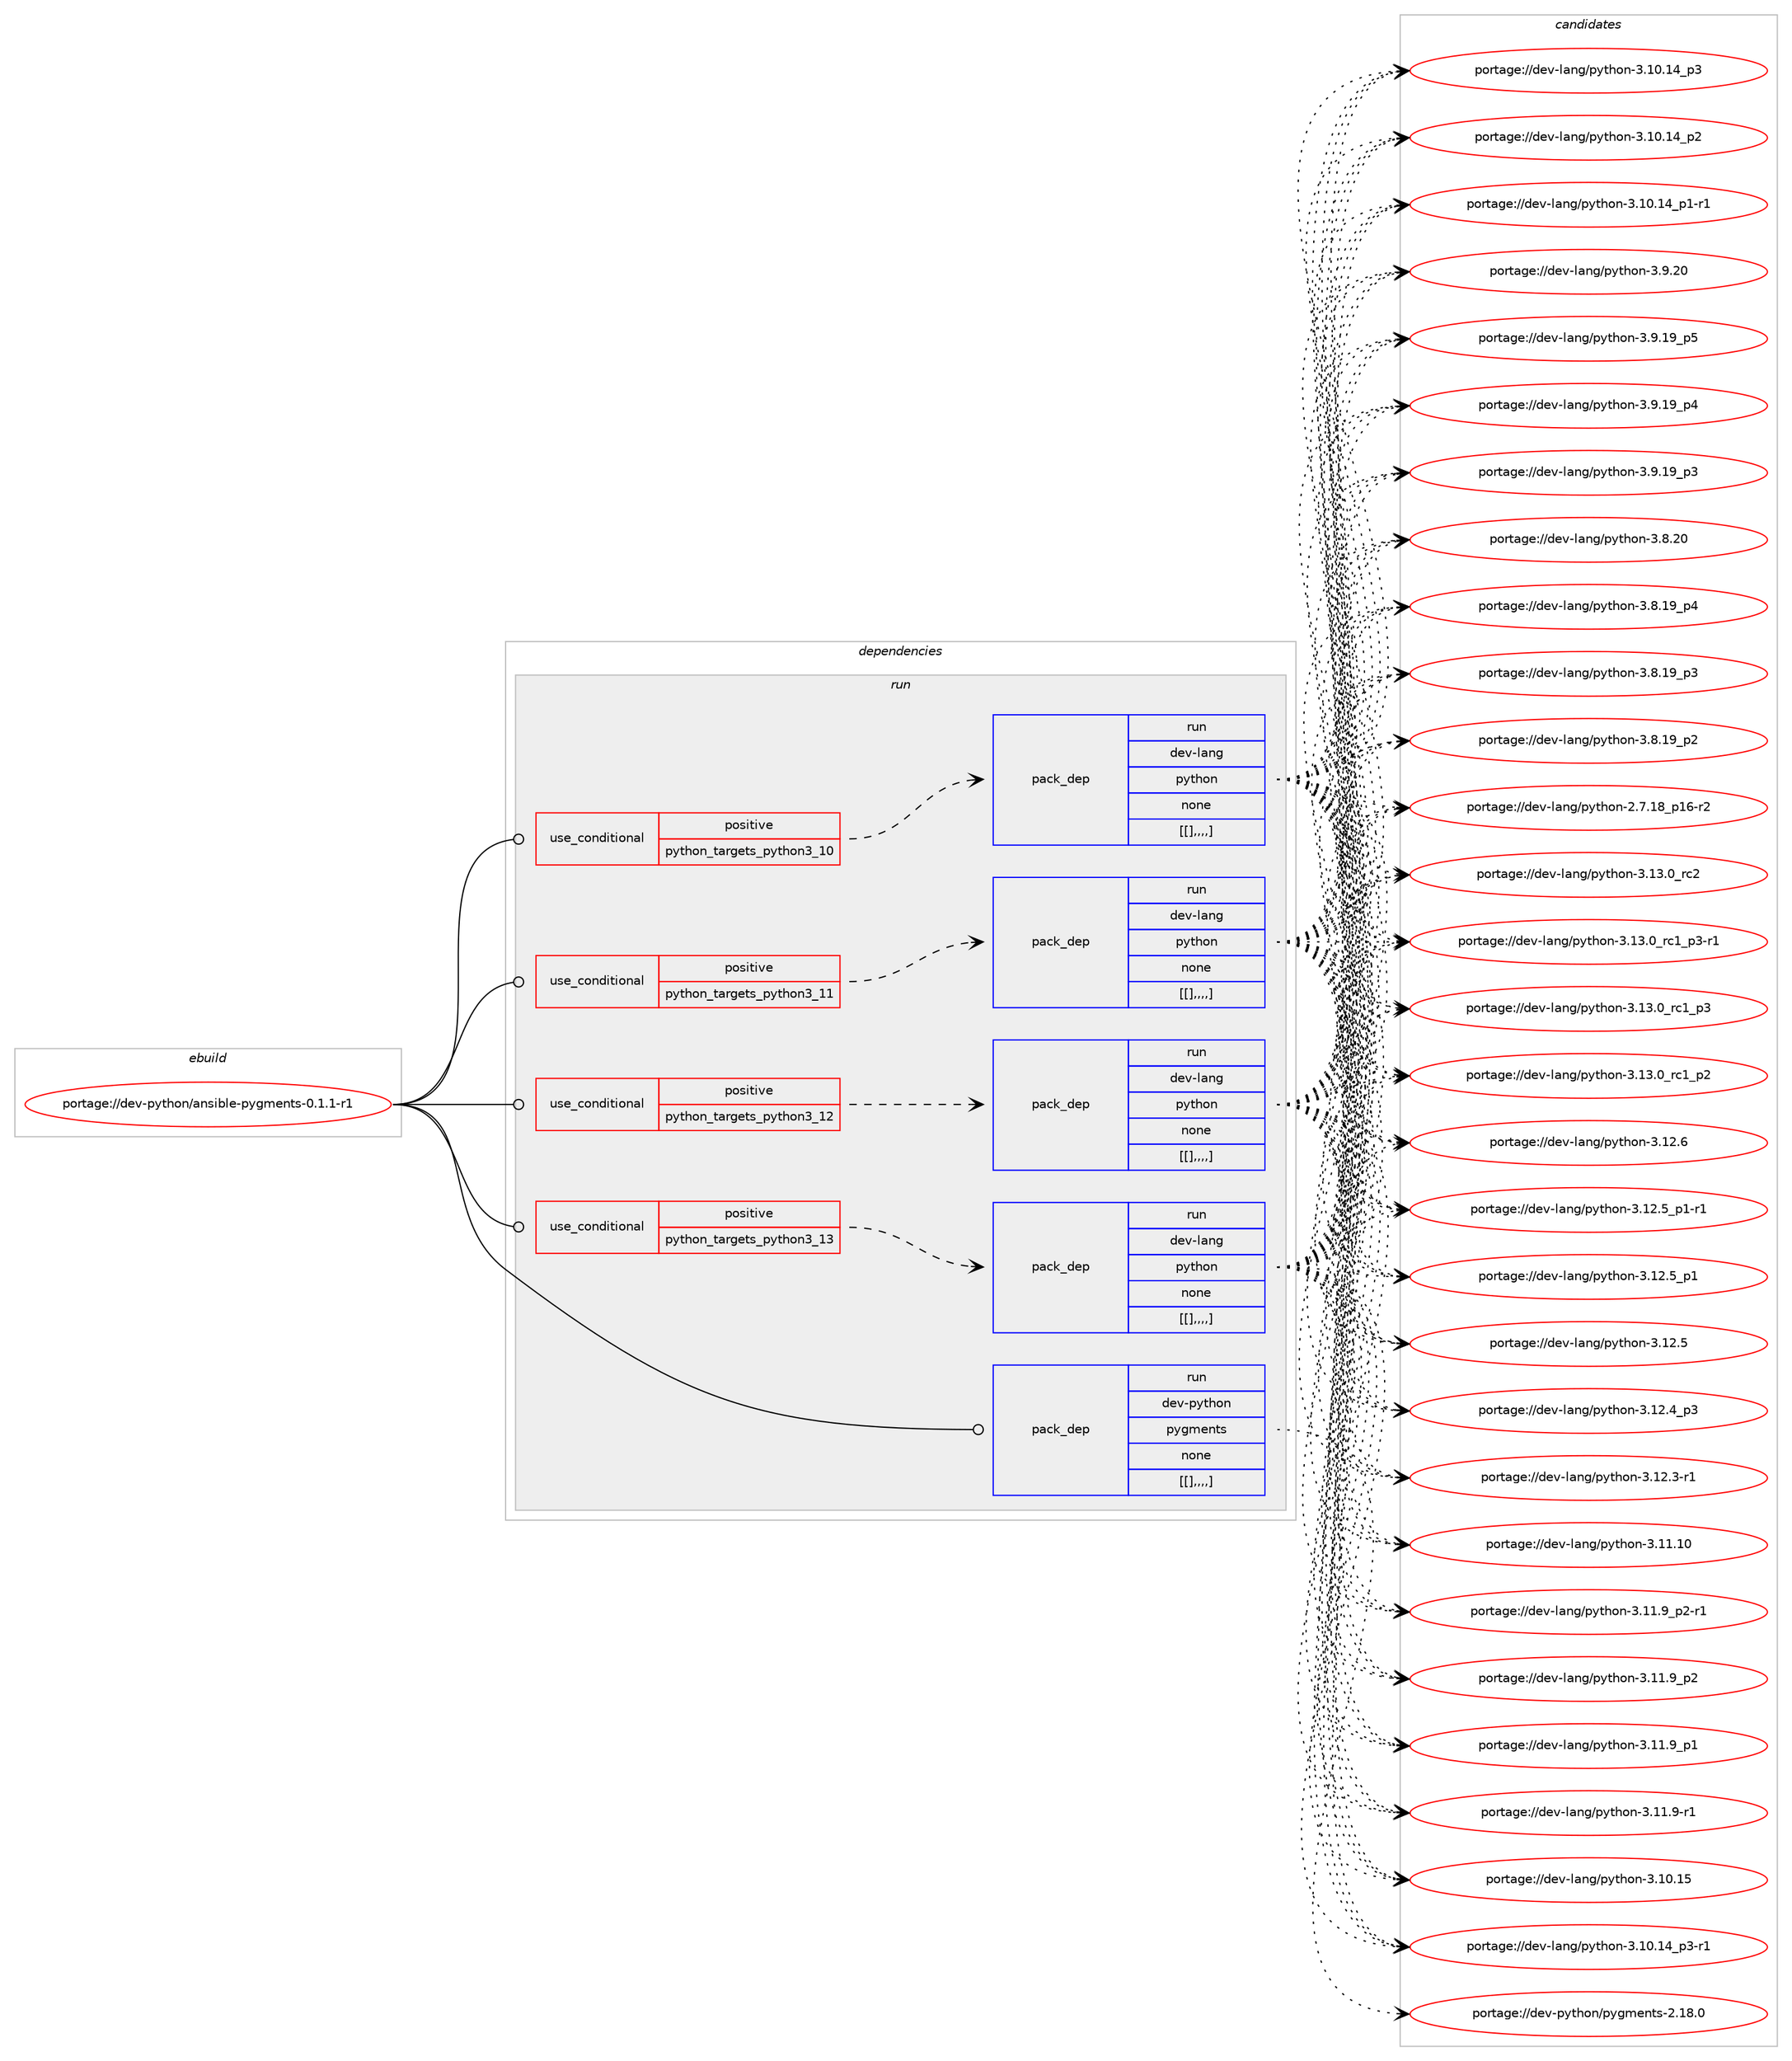 digraph prolog {

# *************
# Graph options
# *************

newrank=true;
concentrate=true;
compound=true;
graph [rankdir=LR,fontname=Helvetica,fontsize=10,ranksep=1.5];#, ranksep=2.5, nodesep=0.2];
edge  [arrowhead=vee];
node  [fontname=Helvetica,fontsize=10];

# **********
# The ebuild
# **********

subgraph cluster_leftcol {
color=gray;
label=<<i>ebuild</i>>;
id [label="portage://dev-python/ansible-pygments-0.1.1-r1", color=red, width=4, href="../dev-python/ansible-pygments-0.1.1-r1.svg"];
}

# ****************
# The dependencies
# ****************

subgraph cluster_midcol {
color=gray;
label=<<i>dependencies</i>>;
subgraph cluster_compile {
fillcolor="#eeeeee";
style=filled;
label=<<i>compile</i>>;
}
subgraph cluster_compileandrun {
fillcolor="#eeeeee";
style=filled;
label=<<i>compile and run</i>>;
}
subgraph cluster_run {
fillcolor="#eeeeee";
style=filled;
label=<<i>run</i>>;
subgraph cond31401 {
dependency142635 [label=<<TABLE BORDER="0" CELLBORDER="1" CELLSPACING="0" CELLPADDING="4"><TR><TD ROWSPAN="3" CELLPADDING="10">use_conditional</TD></TR><TR><TD>positive</TD></TR><TR><TD>python_targets_python3_10</TD></TR></TABLE>>, shape=none, color=red];
subgraph pack110021 {
dependency142636 [label=<<TABLE BORDER="0" CELLBORDER="1" CELLSPACING="0" CELLPADDING="4" WIDTH="220"><TR><TD ROWSPAN="6" CELLPADDING="30">pack_dep</TD></TR><TR><TD WIDTH="110">run</TD></TR><TR><TD>dev-lang</TD></TR><TR><TD>python</TD></TR><TR><TD>none</TD></TR><TR><TD>[[],,,,]</TD></TR></TABLE>>, shape=none, color=blue];
}
dependency142635:e -> dependency142636:w [weight=20,style="dashed",arrowhead="vee"];
}
id:e -> dependency142635:w [weight=20,style="solid",arrowhead="odot"];
subgraph cond31402 {
dependency142637 [label=<<TABLE BORDER="0" CELLBORDER="1" CELLSPACING="0" CELLPADDING="4"><TR><TD ROWSPAN="3" CELLPADDING="10">use_conditional</TD></TR><TR><TD>positive</TD></TR><TR><TD>python_targets_python3_11</TD></TR></TABLE>>, shape=none, color=red];
subgraph pack110022 {
dependency142638 [label=<<TABLE BORDER="0" CELLBORDER="1" CELLSPACING="0" CELLPADDING="4" WIDTH="220"><TR><TD ROWSPAN="6" CELLPADDING="30">pack_dep</TD></TR><TR><TD WIDTH="110">run</TD></TR><TR><TD>dev-lang</TD></TR><TR><TD>python</TD></TR><TR><TD>none</TD></TR><TR><TD>[[],,,,]</TD></TR></TABLE>>, shape=none, color=blue];
}
dependency142637:e -> dependency142638:w [weight=20,style="dashed",arrowhead="vee"];
}
id:e -> dependency142637:w [weight=20,style="solid",arrowhead="odot"];
subgraph cond31403 {
dependency142639 [label=<<TABLE BORDER="0" CELLBORDER="1" CELLSPACING="0" CELLPADDING="4"><TR><TD ROWSPAN="3" CELLPADDING="10">use_conditional</TD></TR><TR><TD>positive</TD></TR><TR><TD>python_targets_python3_12</TD></TR></TABLE>>, shape=none, color=red];
subgraph pack110023 {
dependency142640 [label=<<TABLE BORDER="0" CELLBORDER="1" CELLSPACING="0" CELLPADDING="4" WIDTH="220"><TR><TD ROWSPAN="6" CELLPADDING="30">pack_dep</TD></TR><TR><TD WIDTH="110">run</TD></TR><TR><TD>dev-lang</TD></TR><TR><TD>python</TD></TR><TR><TD>none</TD></TR><TR><TD>[[],,,,]</TD></TR></TABLE>>, shape=none, color=blue];
}
dependency142639:e -> dependency142640:w [weight=20,style="dashed",arrowhead="vee"];
}
id:e -> dependency142639:w [weight=20,style="solid",arrowhead="odot"];
subgraph cond31404 {
dependency142641 [label=<<TABLE BORDER="0" CELLBORDER="1" CELLSPACING="0" CELLPADDING="4"><TR><TD ROWSPAN="3" CELLPADDING="10">use_conditional</TD></TR><TR><TD>positive</TD></TR><TR><TD>python_targets_python3_13</TD></TR></TABLE>>, shape=none, color=red];
subgraph pack110024 {
dependency142642 [label=<<TABLE BORDER="0" CELLBORDER="1" CELLSPACING="0" CELLPADDING="4" WIDTH="220"><TR><TD ROWSPAN="6" CELLPADDING="30">pack_dep</TD></TR><TR><TD WIDTH="110">run</TD></TR><TR><TD>dev-lang</TD></TR><TR><TD>python</TD></TR><TR><TD>none</TD></TR><TR><TD>[[],,,,]</TD></TR></TABLE>>, shape=none, color=blue];
}
dependency142641:e -> dependency142642:w [weight=20,style="dashed",arrowhead="vee"];
}
id:e -> dependency142641:w [weight=20,style="solid",arrowhead="odot"];
subgraph pack110025 {
dependency142643 [label=<<TABLE BORDER="0" CELLBORDER="1" CELLSPACING="0" CELLPADDING="4" WIDTH="220"><TR><TD ROWSPAN="6" CELLPADDING="30">pack_dep</TD></TR><TR><TD WIDTH="110">run</TD></TR><TR><TD>dev-python</TD></TR><TR><TD>pygments</TD></TR><TR><TD>none</TD></TR><TR><TD>[[],,,,]</TD></TR></TABLE>>, shape=none, color=blue];
}
id:e -> dependency142643:w [weight=20,style="solid",arrowhead="odot"];
}
}

# **************
# The candidates
# **************

subgraph cluster_choices {
rank=same;
color=gray;
label=<<i>candidates</i>>;

subgraph choice110021 {
color=black;
nodesep=1;
choice10010111845108971101034711212111610411111045514649514648951149950 [label="portage://dev-lang/python-3.13.0_rc2", color=red, width=4,href="../dev-lang/python-3.13.0_rc2.svg"];
choice1001011184510897110103471121211161041111104551464951464895114994995112514511449 [label="portage://dev-lang/python-3.13.0_rc1_p3-r1", color=red, width=4,href="../dev-lang/python-3.13.0_rc1_p3-r1.svg"];
choice100101118451089711010347112121116104111110455146495146489511499499511251 [label="portage://dev-lang/python-3.13.0_rc1_p3", color=red, width=4,href="../dev-lang/python-3.13.0_rc1_p3.svg"];
choice100101118451089711010347112121116104111110455146495146489511499499511250 [label="portage://dev-lang/python-3.13.0_rc1_p2", color=red, width=4,href="../dev-lang/python-3.13.0_rc1_p2.svg"];
choice10010111845108971101034711212111610411111045514649504654 [label="portage://dev-lang/python-3.12.6", color=red, width=4,href="../dev-lang/python-3.12.6.svg"];
choice1001011184510897110103471121211161041111104551464950465395112494511449 [label="portage://dev-lang/python-3.12.5_p1-r1", color=red, width=4,href="../dev-lang/python-3.12.5_p1-r1.svg"];
choice100101118451089711010347112121116104111110455146495046539511249 [label="portage://dev-lang/python-3.12.5_p1", color=red, width=4,href="../dev-lang/python-3.12.5_p1.svg"];
choice10010111845108971101034711212111610411111045514649504653 [label="portage://dev-lang/python-3.12.5", color=red, width=4,href="../dev-lang/python-3.12.5.svg"];
choice100101118451089711010347112121116104111110455146495046529511251 [label="portage://dev-lang/python-3.12.4_p3", color=red, width=4,href="../dev-lang/python-3.12.4_p3.svg"];
choice100101118451089711010347112121116104111110455146495046514511449 [label="portage://dev-lang/python-3.12.3-r1", color=red, width=4,href="../dev-lang/python-3.12.3-r1.svg"];
choice1001011184510897110103471121211161041111104551464949464948 [label="portage://dev-lang/python-3.11.10", color=red, width=4,href="../dev-lang/python-3.11.10.svg"];
choice1001011184510897110103471121211161041111104551464949465795112504511449 [label="portage://dev-lang/python-3.11.9_p2-r1", color=red, width=4,href="../dev-lang/python-3.11.9_p2-r1.svg"];
choice100101118451089711010347112121116104111110455146494946579511250 [label="portage://dev-lang/python-3.11.9_p2", color=red, width=4,href="../dev-lang/python-3.11.9_p2.svg"];
choice100101118451089711010347112121116104111110455146494946579511249 [label="portage://dev-lang/python-3.11.9_p1", color=red, width=4,href="../dev-lang/python-3.11.9_p1.svg"];
choice100101118451089711010347112121116104111110455146494946574511449 [label="portage://dev-lang/python-3.11.9-r1", color=red, width=4,href="../dev-lang/python-3.11.9-r1.svg"];
choice1001011184510897110103471121211161041111104551464948464953 [label="portage://dev-lang/python-3.10.15", color=red, width=4,href="../dev-lang/python-3.10.15.svg"];
choice100101118451089711010347112121116104111110455146494846495295112514511449 [label="portage://dev-lang/python-3.10.14_p3-r1", color=red, width=4,href="../dev-lang/python-3.10.14_p3-r1.svg"];
choice10010111845108971101034711212111610411111045514649484649529511251 [label="portage://dev-lang/python-3.10.14_p3", color=red, width=4,href="../dev-lang/python-3.10.14_p3.svg"];
choice10010111845108971101034711212111610411111045514649484649529511250 [label="portage://dev-lang/python-3.10.14_p2", color=red, width=4,href="../dev-lang/python-3.10.14_p2.svg"];
choice100101118451089711010347112121116104111110455146494846495295112494511449 [label="portage://dev-lang/python-3.10.14_p1-r1", color=red, width=4,href="../dev-lang/python-3.10.14_p1-r1.svg"];
choice10010111845108971101034711212111610411111045514657465048 [label="portage://dev-lang/python-3.9.20", color=red, width=4,href="../dev-lang/python-3.9.20.svg"];
choice100101118451089711010347112121116104111110455146574649579511253 [label="portage://dev-lang/python-3.9.19_p5", color=red, width=4,href="../dev-lang/python-3.9.19_p5.svg"];
choice100101118451089711010347112121116104111110455146574649579511252 [label="portage://dev-lang/python-3.9.19_p4", color=red, width=4,href="../dev-lang/python-3.9.19_p4.svg"];
choice100101118451089711010347112121116104111110455146574649579511251 [label="portage://dev-lang/python-3.9.19_p3", color=red, width=4,href="../dev-lang/python-3.9.19_p3.svg"];
choice10010111845108971101034711212111610411111045514656465048 [label="portage://dev-lang/python-3.8.20", color=red, width=4,href="../dev-lang/python-3.8.20.svg"];
choice100101118451089711010347112121116104111110455146564649579511252 [label="portage://dev-lang/python-3.8.19_p4", color=red, width=4,href="../dev-lang/python-3.8.19_p4.svg"];
choice100101118451089711010347112121116104111110455146564649579511251 [label="portage://dev-lang/python-3.8.19_p3", color=red, width=4,href="../dev-lang/python-3.8.19_p3.svg"];
choice100101118451089711010347112121116104111110455146564649579511250 [label="portage://dev-lang/python-3.8.19_p2", color=red, width=4,href="../dev-lang/python-3.8.19_p2.svg"];
choice100101118451089711010347112121116104111110455046554649569511249544511450 [label="portage://dev-lang/python-2.7.18_p16-r2", color=red, width=4,href="../dev-lang/python-2.7.18_p16-r2.svg"];
dependency142636:e -> choice10010111845108971101034711212111610411111045514649514648951149950:w [style=dotted,weight="100"];
dependency142636:e -> choice1001011184510897110103471121211161041111104551464951464895114994995112514511449:w [style=dotted,weight="100"];
dependency142636:e -> choice100101118451089711010347112121116104111110455146495146489511499499511251:w [style=dotted,weight="100"];
dependency142636:e -> choice100101118451089711010347112121116104111110455146495146489511499499511250:w [style=dotted,weight="100"];
dependency142636:e -> choice10010111845108971101034711212111610411111045514649504654:w [style=dotted,weight="100"];
dependency142636:e -> choice1001011184510897110103471121211161041111104551464950465395112494511449:w [style=dotted,weight="100"];
dependency142636:e -> choice100101118451089711010347112121116104111110455146495046539511249:w [style=dotted,weight="100"];
dependency142636:e -> choice10010111845108971101034711212111610411111045514649504653:w [style=dotted,weight="100"];
dependency142636:e -> choice100101118451089711010347112121116104111110455146495046529511251:w [style=dotted,weight="100"];
dependency142636:e -> choice100101118451089711010347112121116104111110455146495046514511449:w [style=dotted,weight="100"];
dependency142636:e -> choice1001011184510897110103471121211161041111104551464949464948:w [style=dotted,weight="100"];
dependency142636:e -> choice1001011184510897110103471121211161041111104551464949465795112504511449:w [style=dotted,weight="100"];
dependency142636:e -> choice100101118451089711010347112121116104111110455146494946579511250:w [style=dotted,weight="100"];
dependency142636:e -> choice100101118451089711010347112121116104111110455146494946579511249:w [style=dotted,weight="100"];
dependency142636:e -> choice100101118451089711010347112121116104111110455146494946574511449:w [style=dotted,weight="100"];
dependency142636:e -> choice1001011184510897110103471121211161041111104551464948464953:w [style=dotted,weight="100"];
dependency142636:e -> choice100101118451089711010347112121116104111110455146494846495295112514511449:w [style=dotted,weight="100"];
dependency142636:e -> choice10010111845108971101034711212111610411111045514649484649529511251:w [style=dotted,weight="100"];
dependency142636:e -> choice10010111845108971101034711212111610411111045514649484649529511250:w [style=dotted,weight="100"];
dependency142636:e -> choice100101118451089711010347112121116104111110455146494846495295112494511449:w [style=dotted,weight="100"];
dependency142636:e -> choice10010111845108971101034711212111610411111045514657465048:w [style=dotted,weight="100"];
dependency142636:e -> choice100101118451089711010347112121116104111110455146574649579511253:w [style=dotted,weight="100"];
dependency142636:e -> choice100101118451089711010347112121116104111110455146574649579511252:w [style=dotted,weight="100"];
dependency142636:e -> choice100101118451089711010347112121116104111110455146574649579511251:w [style=dotted,weight="100"];
dependency142636:e -> choice10010111845108971101034711212111610411111045514656465048:w [style=dotted,weight="100"];
dependency142636:e -> choice100101118451089711010347112121116104111110455146564649579511252:w [style=dotted,weight="100"];
dependency142636:e -> choice100101118451089711010347112121116104111110455146564649579511251:w [style=dotted,weight="100"];
dependency142636:e -> choice100101118451089711010347112121116104111110455146564649579511250:w [style=dotted,weight="100"];
dependency142636:e -> choice100101118451089711010347112121116104111110455046554649569511249544511450:w [style=dotted,weight="100"];
}
subgraph choice110022 {
color=black;
nodesep=1;
choice10010111845108971101034711212111610411111045514649514648951149950 [label="portage://dev-lang/python-3.13.0_rc2", color=red, width=4,href="../dev-lang/python-3.13.0_rc2.svg"];
choice1001011184510897110103471121211161041111104551464951464895114994995112514511449 [label="portage://dev-lang/python-3.13.0_rc1_p3-r1", color=red, width=4,href="../dev-lang/python-3.13.0_rc1_p3-r1.svg"];
choice100101118451089711010347112121116104111110455146495146489511499499511251 [label="portage://dev-lang/python-3.13.0_rc1_p3", color=red, width=4,href="../dev-lang/python-3.13.0_rc1_p3.svg"];
choice100101118451089711010347112121116104111110455146495146489511499499511250 [label="portage://dev-lang/python-3.13.0_rc1_p2", color=red, width=4,href="../dev-lang/python-3.13.0_rc1_p2.svg"];
choice10010111845108971101034711212111610411111045514649504654 [label="portage://dev-lang/python-3.12.6", color=red, width=4,href="../dev-lang/python-3.12.6.svg"];
choice1001011184510897110103471121211161041111104551464950465395112494511449 [label="portage://dev-lang/python-3.12.5_p1-r1", color=red, width=4,href="../dev-lang/python-3.12.5_p1-r1.svg"];
choice100101118451089711010347112121116104111110455146495046539511249 [label="portage://dev-lang/python-3.12.5_p1", color=red, width=4,href="../dev-lang/python-3.12.5_p1.svg"];
choice10010111845108971101034711212111610411111045514649504653 [label="portage://dev-lang/python-3.12.5", color=red, width=4,href="../dev-lang/python-3.12.5.svg"];
choice100101118451089711010347112121116104111110455146495046529511251 [label="portage://dev-lang/python-3.12.4_p3", color=red, width=4,href="../dev-lang/python-3.12.4_p3.svg"];
choice100101118451089711010347112121116104111110455146495046514511449 [label="portage://dev-lang/python-3.12.3-r1", color=red, width=4,href="../dev-lang/python-3.12.3-r1.svg"];
choice1001011184510897110103471121211161041111104551464949464948 [label="portage://dev-lang/python-3.11.10", color=red, width=4,href="../dev-lang/python-3.11.10.svg"];
choice1001011184510897110103471121211161041111104551464949465795112504511449 [label="portage://dev-lang/python-3.11.9_p2-r1", color=red, width=4,href="../dev-lang/python-3.11.9_p2-r1.svg"];
choice100101118451089711010347112121116104111110455146494946579511250 [label="portage://dev-lang/python-3.11.9_p2", color=red, width=4,href="../dev-lang/python-3.11.9_p2.svg"];
choice100101118451089711010347112121116104111110455146494946579511249 [label="portage://dev-lang/python-3.11.9_p1", color=red, width=4,href="../dev-lang/python-3.11.9_p1.svg"];
choice100101118451089711010347112121116104111110455146494946574511449 [label="portage://dev-lang/python-3.11.9-r1", color=red, width=4,href="../dev-lang/python-3.11.9-r1.svg"];
choice1001011184510897110103471121211161041111104551464948464953 [label="portage://dev-lang/python-3.10.15", color=red, width=4,href="../dev-lang/python-3.10.15.svg"];
choice100101118451089711010347112121116104111110455146494846495295112514511449 [label="portage://dev-lang/python-3.10.14_p3-r1", color=red, width=4,href="../dev-lang/python-3.10.14_p3-r1.svg"];
choice10010111845108971101034711212111610411111045514649484649529511251 [label="portage://dev-lang/python-3.10.14_p3", color=red, width=4,href="../dev-lang/python-3.10.14_p3.svg"];
choice10010111845108971101034711212111610411111045514649484649529511250 [label="portage://dev-lang/python-3.10.14_p2", color=red, width=4,href="../dev-lang/python-3.10.14_p2.svg"];
choice100101118451089711010347112121116104111110455146494846495295112494511449 [label="portage://dev-lang/python-3.10.14_p1-r1", color=red, width=4,href="../dev-lang/python-3.10.14_p1-r1.svg"];
choice10010111845108971101034711212111610411111045514657465048 [label="portage://dev-lang/python-3.9.20", color=red, width=4,href="../dev-lang/python-3.9.20.svg"];
choice100101118451089711010347112121116104111110455146574649579511253 [label="portage://dev-lang/python-3.9.19_p5", color=red, width=4,href="../dev-lang/python-3.9.19_p5.svg"];
choice100101118451089711010347112121116104111110455146574649579511252 [label="portage://dev-lang/python-3.9.19_p4", color=red, width=4,href="../dev-lang/python-3.9.19_p4.svg"];
choice100101118451089711010347112121116104111110455146574649579511251 [label="portage://dev-lang/python-3.9.19_p3", color=red, width=4,href="../dev-lang/python-3.9.19_p3.svg"];
choice10010111845108971101034711212111610411111045514656465048 [label="portage://dev-lang/python-3.8.20", color=red, width=4,href="../dev-lang/python-3.8.20.svg"];
choice100101118451089711010347112121116104111110455146564649579511252 [label="portage://dev-lang/python-3.8.19_p4", color=red, width=4,href="../dev-lang/python-3.8.19_p4.svg"];
choice100101118451089711010347112121116104111110455146564649579511251 [label="portage://dev-lang/python-3.8.19_p3", color=red, width=4,href="../dev-lang/python-3.8.19_p3.svg"];
choice100101118451089711010347112121116104111110455146564649579511250 [label="portage://dev-lang/python-3.8.19_p2", color=red, width=4,href="../dev-lang/python-3.8.19_p2.svg"];
choice100101118451089711010347112121116104111110455046554649569511249544511450 [label="portage://dev-lang/python-2.7.18_p16-r2", color=red, width=4,href="../dev-lang/python-2.7.18_p16-r2.svg"];
dependency142638:e -> choice10010111845108971101034711212111610411111045514649514648951149950:w [style=dotted,weight="100"];
dependency142638:e -> choice1001011184510897110103471121211161041111104551464951464895114994995112514511449:w [style=dotted,weight="100"];
dependency142638:e -> choice100101118451089711010347112121116104111110455146495146489511499499511251:w [style=dotted,weight="100"];
dependency142638:e -> choice100101118451089711010347112121116104111110455146495146489511499499511250:w [style=dotted,weight="100"];
dependency142638:e -> choice10010111845108971101034711212111610411111045514649504654:w [style=dotted,weight="100"];
dependency142638:e -> choice1001011184510897110103471121211161041111104551464950465395112494511449:w [style=dotted,weight="100"];
dependency142638:e -> choice100101118451089711010347112121116104111110455146495046539511249:w [style=dotted,weight="100"];
dependency142638:e -> choice10010111845108971101034711212111610411111045514649504653:w [style=dotted,weight="100"];
dependency142638:e -> choice100101118451089711010347112121116104111110455146495046529511251:w [style=dotted,weight="100"];
dependency142638:e -> choice100101118451089711010347112121116104111110455146495046514511449:w [style=dotted,weight="100"];
dependency142638:e -> choice1001011184510897110103471121211161041111104551464949464948:w [style=dotted,weight="100"];
dependency142638:e -> choice1001011184510897110103471121211161041111104551464949465795112504511449:w [style=dotted,weight="100"];
dependency142638:e -> choice100101118451089711010347112121116104111110455146494946579511250:w [style=dotted,weight="100"];
dependency142638:e -> choice100101118451089711010347112121116104111110455146494946579511249:w [style=dotted,weight="100"];
dependency142638:e -> choice100101118451089711010347112121116104111110455146494946574511449:w [style=dotted,weight="100"];
dependency142638:e -> choice1001011184510897110103471121211161041111104551464948464953:w [style=dotted,weight="100"];
dependency142638:e -> choice100101118451089711010347112121116104111110455146494846495295112514511449:w [style=dotted,weight="100"];
dependency142638:e -> choice10010111845108971101034711212111610411111045514649484649529511251:w [style=dotted,weight="100"];
dependency142638:e -> choice10010111845108971101034711212111610411111045514649484649529511250:w [style=dotted,weight="100"];
dependency142638:e -> choice100101118451089711010347112121116104111110455146494846495295112494511449:w [style=dotted,weight="100"];
dependency142638:e -> choice10010111845108971101034711212111610411111045514657465048:w [style=dotted,weight="100"];
dependency142638:e -> choice100101118451089711010347112121116104111110455146574649579511253:w [style=dotted,weight="100"];
dependency142638:e -> choice100101118451089711010347112121116104111110455146574649579511252:w [style=dotted,weight="100"];
dependency142638:e -> choice100101118451089711010347112121116104111110455146574649579511251:w [style=dotted,weight="100"];
dependency142638:e -> choice10010111845108971101034711212111610411111045514656465048:w [style=dotted,weight="100"];
dependency142638:e -> choice100101118451089711010347112121116104111110455146564649579511252:w [style=dotted,weight="100"];
dependency142638:e -> choice100101118451089711010347112121116104111110455146564649579511251:w [style=dotted,weight="100"];
dependency142638:e -> choice100101118451089711010347112121116104111110455146564649579511250:w [style=dotted,weight="100"];
dependency142638:e -> choice100101118451089711010347112121116104111110455046554649569511249544511450:w [style=dotted,weight="100"];
}
subgraph choice110023 {
color=black;
nodesep=1;
choice10010111845108971101034711212111610411111045514649514648951149950 [label="portage://dev-lang/python-3.13.0_rc2", color=red, width=4,href="../dev-lang/python-3.13.0_rc2.svg"];
choice1001011184510897110103471121211161041111104551464951464895114994995112514511449 [label="portage://dev-lang/python-3.13.0_rc1_p3-r1", color=red, width=4,href="../dev-lang/python-3.13.0_rc1_p3-r1.svg"];
choice100101118451089711010347112121116104111110455146495146489511499499511251 [label="portage://dev-lang/python-3.13.0_rc1_p3", color=red, width=4,href="../dev-lang/python-3.13.0_rc1_p3.svg"];
choice100101118451089711010347112121116104111110455146495146489511499499511250 [label="portage://dev-lang/python-3.13.0_rc1_p2", color=red, width=4,href="../dev-lang/python-3.13.0_rc1_p2.svg"];
choice10010111845108971101034711212111610411111045514649504654 [label="portage://dev-lang/python-3.12.6", color=red, width=4,href="../dev-lang/python-3.12.6.svg"];
choice1001011184510897110103471121211161041111104551464950465395112494511449 [label="portage://dev-lang/python-3.12.5_p1-r1", color=red, width=4,href="../dev-lang/python-3.12.5_p1-r1.svg"];
choice100101118451089711010347112121116104111110455146495046539511249 [label="portage://dev-lang/python-3.12.5_p1", color=red, width=4,href="../dev-lang/python-3.12.5_p1.svg"];
choice10010111845108971101034711212111610411111045514649504653 [label="portage://dev-lang/python-3.12.5", color=red, width=4,href="../dev-lang/python-3.12.5.svg"];
choice100101118451089711010347112121116104111110455146495046529511251 [label="portage://dev-lang/python-3.12.4_p3", color=red, width=4,href="../dev-lang/python-3.12.4_p3.svg"];
choice100101118451089711010347112121116104111110455146495046514511449 [label="portage://dev-lang/python-3.12.3-r1", color=red, width=4,href="../dev-lang/python-3.12.3-r1.svg"];
choice1001011184510897110103471121211161041111104551464949464948 [label="portage://dev-lang/python-3.11.10", color=red, width=4,href="../dev-lang/python-3.11.10.svg"];
choice1001011184510897110103471121211161041111104551464949465795112504511449 [label="portage://dev-lang/python-3.11.9_p2-r1", color=red, width=4,href="../dev-lang/python-3.11.9_p2-r1.svg"];
choice100101118451089711010347112121116104111110455146494946579511250 [label="portage://dev-lang/python-3.11.9_p2", color=red, width=4,href="../dev-lang/python-3.11.9_p2.svg"];
choice100101118451089711010347112121116104111110455146494946579511249 [label="portage://dev-lang/python-3.11.9_p1", color=red, width=4,href="../dev-lang/python-3.11.9_p1.svg"];
choice100101118451089711010347112121116104111110455146494946574511449 [label="portage://dev-lang/python-3.11.9-r1", color=red, width=4,href="../dev-lang/python-3.11.9-r1.svg"];
choice1001011184510897110103471121211161041111104551464948464953 [label="portage://dev-lang/python-3.10.15", color=red, width=4,href="../dev-lang/python-3.10.15.svg"];
choice100101118451089711010347112121116104111110455146494846495295112514511449 [label="portage://dev-lang/python-3.10.14_p3-r1", color=red, width=4,href="../dev-lang/python-3.10.14_p3-r1.svg"];
choice10010111845108971101034711212111610411111045514649484649529511251 [label="portage://dev-lang/python-3.10.14_p3", color=red, width=4,href="../dev-lang/python-3.10.14_p3.svg"];
choice10010111845108971101034711212111610411111045514649484649529511250 [label="portage://dev-lang/python-3.10.14_p2", color=red, width=4,href="../dev-lang/python-3.10.14_p2.svg"];
choice100101118451089711010347112121116104111110455146494846495295112494511449 [label="portage://dev-lang/python-3.10.14_p1-r1", color=red, width=4,href="../dev-lang/python-3.10.14_p1-r1.svg"];
choice10010111845108971101034711212111610411111045514657465048 [label="portage://dev-lang/python-3.9.20", color=red, width=4,href="../dev-lang/python-3.9.20.svg"];
choice100101118451089711010347112121116104111110455146574649579511253 [label="portage://dev-lang/python-3.9.19_p5", color=red, width=4,href="../dev-lang/python-3.9.19_p5.svg"];
choice100101118451089711010347112121116104111110455146574649579511252 [label="portage://dev-lang/python-3.9.19_p4", color=red, width=4,href="../dev-lang/python-3.9.19_p4.svg"];
choice100101118451089711010347112121116104111110455146574649579511251 [label="portage://dev-lang/python-3.9.19_p3", color=red, width=4,href="../dev-lang/python-3.9.19_p3.svg"];
choice10010111845108971101034711212111610411111045514656465048 [label="portage://dev-lang/python-3.8.20", color=red, width=4,href="../dev-lang/python-3.8.20.svg"];
choice100101118451089711010347112121116104111110455146564649579511252 [label="portage://dev-lang/python-3.8.19_p4", color=red, width=4,href="../dev-lang/python-3.8.19_p4.svg"];
choice100101118451089711010347112121116104111110455146564649579511251 [label="portage://dev-lang/python-3.8.19_p3", color=red, width=4,href="../dev-lang/python-3.8.19_p3.svg"];
choice100101118451089711010347112121116104111110455146564649579511250 [label="portage://dev-lang/python-3.8.19_p2", color=red, width=4,href="../dev-lang/python-3.8.19_p2.svg"];
choice100101118451089711010347112121116104111110455046554649569511249544511450 [label="portage://dev-lang/python-2.7.18_p16-r2", color=red, width=4,href="../dev-lang/python-2.7.18_p16-r2.svg"];
dependency142640:e -> choice10010111845108971101034711212111610411111045514649514648951149950:w [style=dotted,weight="100"];
dependency142640:e -> choice1001011184510897110103471121211161041111104551464951464895114994995112514511449:w [style=dotted,weight="100"];
dependency142640:e -> choice100101118451089711010347112121116104111110455146495146489511499499511251:w [style=dotted,weight="100"];
dependency142640:e -> choice100101118451089711010347112121116104111110455146495146489511499499511250:w [style=dotted,weight="100"];
dependency142640:e -> choice10010111845108971101034711212111610411111045514649504654:w [style=dotted,weight="100"];
dependency142640:e -> choice1001011184510897110103471121211161041111104551464950465395112494511449:w [style=dotted,weight="100"];
dependency142640:e -> choice100101118451089711010347112121116104111110455146495046539511249:w [style=dotted,weight="100"];
dependency142640:e -> choice10010111845108971101034711212111610411111045514649504653:w [style=dotted,weight="100"];
dependency142640:e -> choice100101118451089711010347112121116104111110455146495046529511251:w [style=dotted,weight="100"];
dependency142640:e -> choice100101118451089711010347112121116104111110455146495046514511449:w [style=dotted,weight="100"];
dependency142640:e -> choice1001011184510897110103471121211161041111104551464949464948:w [style=dotted,weight="100"];
dependency142640:e -> choice1001011184510897110103471121211161041111104551464949465795112504511449:w [style=dotted,weight="100"];
dependency142640:e -> choice100101118451089711010347112121116104111110455146494946579511250:w [style=dotted,weight="100"];
dependency142640:e -> choice100101118451089711010347112121116104111110455146494946579511249:w [style=dotted,weight="100"];
dependency142640:e -> choice100101118451089711010347112121116104111110455146494946574511449:w [style=dotted,weight="100"];
dependency142640:e -> choice1001011184510897110103471121211161041111104551464948464953:w [style=dotted,weight="100"];
dependency142640:e -> choice100101118451089711010347112121116104111110455146494846495295112514511449:w [style=dotted,weight="100"];
dependency142640:e -> choice10010111845108971101034711212111610411111045514649484649529511251:w [style=dotted,weight="100"];
dependency142640:e -> choice10010111845108971101034711212111610411111045514649484649529511250:w [style=dotted,weight="100"];
dependency142640:e -> choice100101118451089711010347112121116104111110455146494846495295112494511449:w [style=dotted,weight="100"];
dependency142640:e -> choice10010111845108971101034711212111610411111045514657465048:w [style=dotted,weight="100"];
dependency142640:e -> choice100101118451089711010347112121116104111110455146574649579511253:w [style=dotted,weight="100"];
dependency142640:e -> choice100101118451089711010347112121116104111110455146574649579511252:w [style=dotted,weight="100"];
dependency142640:e -> choice100101118451089711010347112121116104111110455146574649579511251:w [style=dotted,weight="100"];
dependency142640:e -> choice10010111845108971101034711212111610411111045514656465048:w [style=dotted,weight="100"];
dependency142640:e -> choice100101118451089711010347112121116104111110455146564649579511252:w [style=dotted,weight="100"];
dependency142640:e -> choice100101118451089711010347112121116104111110455146564649579511251:w [style=dotted,weight="100"];
dependency142640:e -> choice100101118451089711010347112121116104111110455146564649579511250:w [style=dotted,weight="100"];
dependency142640:e -> choice100101118451089711010347112121116104111110455046554649569511249544511450:w [style=dotted,weight="100"];
}
subgraph choice110024 {
color=black;
nodesep=1;
choice10010111845108971101034711212111610411111045514649514648951149950 [label="portage://dev-lang/python-3.13.0_rc2", color=red, width=4,href="../dev-lang/python-3.13.0_rc2.svg"];
choice1001011184510897110103471121211161041111104551464951464895114994995112514511449 [label="portage://dev-lang/python-3.13.0_rc1_p3-r1", color=red, width=4,href="../dev-lang/python-3.13.0_rc1_p3-r1.svg"];
choice100101118451089711010347112121116104111110455146495146489511499499511251 [label="portage://dev-lang/python-3.13.0_rc1_p3", color=red, width=4,href="../dev-lang/python-3.13.0_rc1_p3.svg"];
choice100101118451089711010347112121116104111110455146495146489511499499511250 [label="portage://dev-lang/python-3.13.0_rc1_p2", color=red, width=4,href="../dev-lang/python-3.13.0_rc1_p2.svg"];
choice10010111845108971101034711212111610411111045514649504654 [label="portage://dev-lang/python-3.12.6", color=red, width=4,href="../dev-lang/python-3.12.6.svg"];
choice1001011184510897110103471121211161041111104551464950465395112494511449 [label="portage://dev-lang/python-3.12.5_p1-r1", color=red, width=4,href="../dev-lang/python-3.12.5_p1-r1.svg"];
choice100101118451089711010347112121116104111110455146495046539511249 [label="portage://dev-lang/python-3.12.5_p1", color=red, width=4,href="../dev-lang/python-3.12.5_p1.svg"];
choice10010111845108971101034711212111610411111045514649504653 [label="portage://dev-lang/python-3.12.5", color=red, width=4,href="../dev-lang/python-3.12.5.svg"];
choice100101118451089711010347112121116104111110455146495046529511251 [label="portage://dev-lang/python-3.12.4_p3", color=red, width=4,href="../dev-lang/python-3.12.4_p3.svg"];
choice100101118451089711010347112121116104111110455146495046514511449 [label="portage://dev-lang/python-3.12.3-r1", color=red, width=4,href="../dev-lang/python-3.12.3-r1.svg"];
choice1001011184510897110103471121211161041111104551464949464948 [label="portage://dev-lang/python-3.11.10", color=red, width=4,href="../dev-lang/python-3.11.10.svg"];
choice1001011184510897110103471121211161041111104551464949465795112504511449 [label="portage://dev-lang/python-3.11.9_p2-r1", color=red, width=4,href="../dev-lang/python-3.11.9_p2-r1.svg"];
choice100101118451089711010347112121116104111110455146494946579511250 [label="portage://dev-lang/python-3.11.9_p2", color=red, width=4,href="../dev-lang/python-3.11.9_p2.svg"];
choice100101118451089711010347112121116104111110455146494946579511249 [label="portage://dev-lang/python-3.11.9_p1", color=red, width=4,href="../dev-lang/python-3.11.9_p1.svg"];
choice100101118451089711010347112121116104111110455146494946574511449 [label="portage://dev-lang/python-3.11.9-r1", color=red, width=4,href="../dev-lang/python-3.11.9-r1.svg"];
choice1001011184510897110103471121211161041111104551464948464953 [label="portage://dev-lang/python-3.10.15", color=red, width=4,href="../dev-lang/python-3.10.15.svg"];
choice100101118451089711010347112121116104111110455146494846495295112514511449 [label="portage://dev-lang/python-3.10.14_p3-r1", color=red, width=4,href="../dev-lang/python-3.10.14_p3-r1.svg"];
choice10010111845108971101034711212111610411111045514649484649529511251 [label="portage://dev-lang/python-3.10.14_p3", color=red, width=4,href="../dev-lang/python-3.10.14_p3.svg"];
choice10010111845108971101034711212111610411111045514649484649529511250 [label="portage://dev-lang/python-3.10.14_p2", color=red, width=4,href="../dev-lang/python-3.10.14_p2.svg"];
choice100101118451089711010347112121116104111110455146494846495295112494511449 [label="portage://dev-lang/python-3.10.14_p1-r1", color=red, width=4,href="../dev-lang/python-3.10.14_p1-r1.svg"];
choice10010111845108971101034711212111610411111045514657465048 [label="portage://dev-lang/python-3.9.20", color=red, width=4,href="../dev-lang/python-3.9.20.svg"];
choice100101118451089711010347112121116104111110455146574649579511253 [label="portage://dev-lang/python-3.9.19_p5", color=red, width=4,href="../dev-lang/python-3.9.19_p5.svg"];
choice100101118451089711010347112121116104111110455146574649579511252 [label="portage://dev-lang/python-3.9.19_p4", color=red, width=4,href="../dev-lang/python-3.9.19_p4.svg"];
choice100101118451089711010347112121116104111110455146574649579511251 [label="portage://dev-lang/python-3.9.19_p3", color=red, width=4,href="../dev-lang/python-3.9.19_p3.svg"];
choice10010111845108971101034711212111610411111045514656465048 [label="portage://dev-lang/python-3.8.20", color=red, width=4,href="../dev-lang/python-3.8.20.svg"];
choice100101118451089711010347112121116104111110455146564649579511252 [label="portage://dev-lang/python-3.8.19_p4", color=red, width=4,href="../dev-lang/python-3.8.19_p4.svg"];
choice100101118451089711010347112121116104111110455146564649579511251 [label="portage://dev-lang/python-3.8.19_p3", color=red, width=4,href="../dev-lang/python-3.8.19_p3.svg"];
choice100101118451089711010347112121116104111110455146564649579511250 [label="portage://dev-lang/python-3.8.19_p2", color=red, width=4,href="../dev-lang/python-3.8.19_p2.svg"];
choice100101118451089711010347112121116104111110455046554649569511249544511450 [label="portage://dev-lang/python-2.7.18_p16-r2", color=red, width=4,href="../dev-lang/python-2.7.18_p16-r2.svg"];
dependency142642:e -> choice10010111845108971101034711212111610411111045514649514648951149950:w [style=dotted,weight="100"];
dependency142642:e -> choice1001011184510897110103471121211161041111104551464951464895114994995112514511449:w [style=dotted,weight="100"];
dependency142642:e -> choice100101118451089711010347112121116104111110455146495146489511499499511251:w [style=dotted,weight="100"];
dependency142642:e -> choice100101118451089711010347112121116104111110455146495146489511499499511250:w [style=dotted,weight="100"];
dependency142642:e -> choice10010111845108971101034711212111610411111045514649504654:w [style=dotted,weight="100"];
dependency142642:e -> choice1001011184510897110103471121211161041111104551464950465395112494511449:w [style=dotted,weight="100"];
dependency142642:e -> choice100101118451089711010347112121116104111110455146495046539511249:w [style=dotted,weight="100"];
dependency142642:e -> choice10010111845108971101034711212111610411111045514649504653:w [style=dotted,weight="100"];
dependency142642:e -> choice100101118451089711010347112121116104111110455146495046529511251:w [style=dotted,weight="100"];
dependency142642:e -> choice100101118451089711010347112121116104111110455146495046514511449:w [style=dotted,weight="100"];
dependency142642:e -> choice1001011184510897110103471121211161041111104551464949464948:w [style=dotted,weight="100"];
dependency142642:e -> choice1001011184510897110103471121211161041111104551464949465795112504511449:w [style=dotted,weight="100"];
dependency142642:e -> choice100101118451089711010347112121116104111110455146494946579511250:w [style=dotted,weight="100"];
dependency142642:e -> choice100101118451089711010347112121116104111110455146494946579511249:w [style=dotted,weight="100"];
dependency142642:e -> choice100101118451089711010347112121116104111110455146494946574511449:w [style=dotted,weight="100"];
dependency142642:e -> choice1001011184510897110103471121211161041111104551464948464953:w [style=dotted,weight="100"];
dependency142642:e -> choice100101118451089711010347112121116104111110455146494846495295112514511449:w [style=dotted,weight="100"];
dependency142642:e -> choice10010111845108971101034711212111610411111045514649484649529511251:w [style=dotted,weight="100"];
dependency142642:e -> choice10010111845108971101034711212111610411111045514649484649529511250:w [style=dotted,weight="100"];
dependency142642:e -> choice100101118451089711010347112121116104111110455146494846495295112494511449:w [style=dotted,weight="100"];
dependency142642:e -> choice10010111845108971101034711212111610411111045514657465048:w [style=dotted,weight="100"];
dependency142642:e -> choice100101118451089711010347112121116104111110455146574649579511253:w [style=dotted,weight="100"];
dependency142642:e -> choice100101118451089711010347112121116104111110455146574649579511252:w [style=dotted,weight="100"];
dependency142642:e -> choice100101118451089711010347112121116104111110455146574649579511251:w [style=dotted,weight="100"];
dependency142642:e -> choice10010111845108971101034711212111610411111045514656465048:w [style=dotted,weight="100"];
dependency142642:e -> choice100101118451089711010347112121116104111110455146564649579511252:w [style=dotted,weight="100"];
dependency142642:e -> choice100101118451089711010347112121116104111110455146564649579511251:w [style=dotted,weight="100"];
dependency142642:e -> choice100101118451089711010347112121116104111110455146564649579511250:w [style=dotted,weight="100"];
dependency142642:e -> choice100101118451089711010347112121116104111110455046554649569511249544511450:w [style=dotted,weight="100"];
}
subgraph choice110025 {
color=black;
nodesep=1;
choice100101118451121211161041111104711212110310910111011611545504649564648 [label="portage://dev-python/pygments-2.18.0", color=red, width=4,href="../dev-python/pygments-2.18.0.svg"];
dependency142643:e -> choice100101118451121211161041111104711212110310910111011611545504649564648:w [style=dotted,weight="100"];
}
}

}
